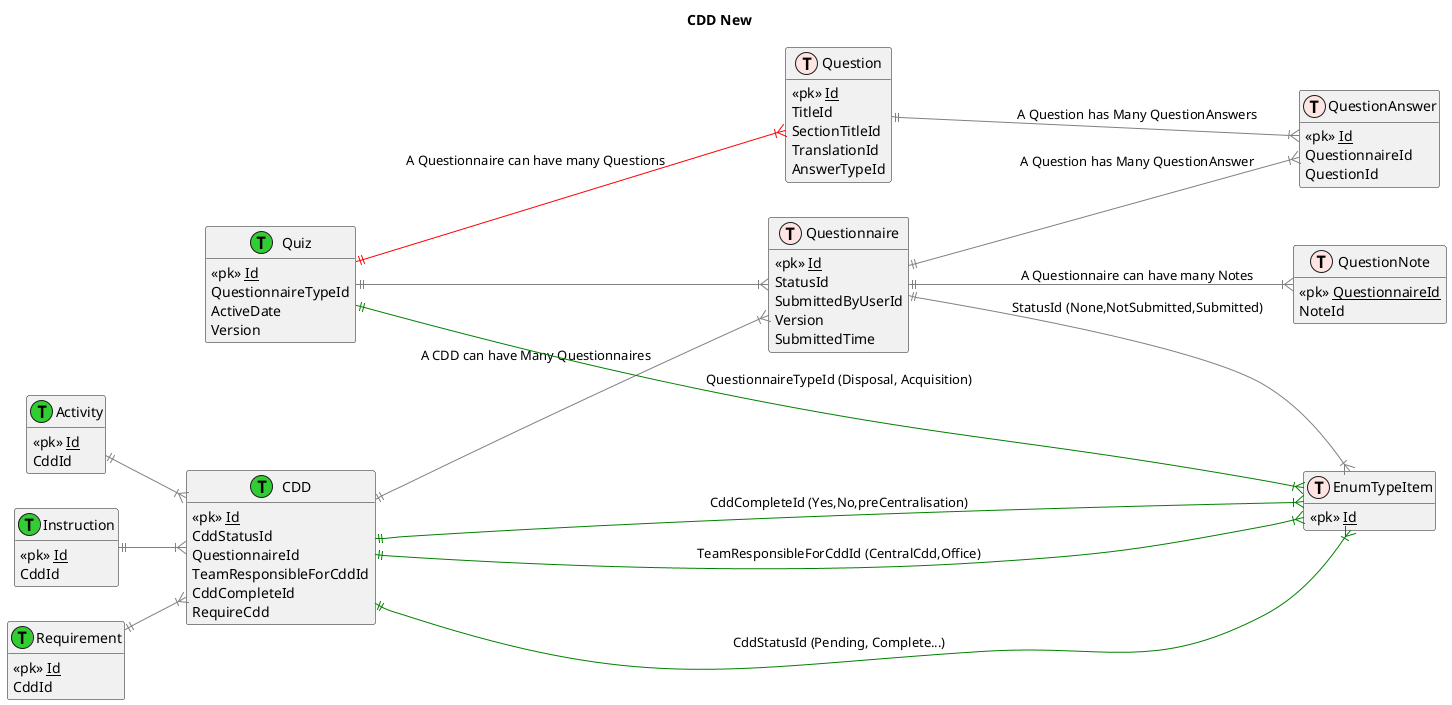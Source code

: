 @startuml

title CDD New 

left to right direction

!define newtable(x) class x << (T,LimeGreen) >> 

!define table(x) class x << (T,mistyrose) >>   
!define view(x) class x << (V,lightblue) >>   
!define table(x) class x << (T,mistyrose) >>  
!define tr(x) class x << (R,red) >>  
!define tf(x) class x << (F,darkorange) >>   
!define af(x) class x << (F,white) >>   
!define fn(x) class x << (F,plum) >>   
!define fs(x) class x << (F,tan) >>   
!define ft(x) class x << (F,wheat) >>   
!define if(x) class x << (F,gaisboro) >>   
!define p(x) class x << (P,indianred) >>   
!define pc(x) class x << (P,lemonshiffon) >>   
!define x(x) class x << (P,linen) >>     
!define primary_key(x) <<pk>> <u>x</u>
!define foreign_key(x) <<fk>> <b>x</b>
!define link( k, y) k }--||  y
hide methods   
hide stereotypes  
skinparam classarrowcolor gray  

newtable( Activity)
{
    primary_key(Id)
    CddId
}

newtable( Instruction)
{
    primary_key(Id)
    CddId
}

newtable( Requirement)
{
    primary_key(Id)
    CddId
}

table(EnumTypeItem)
{
    primary_key(Id)
}

newtable( Quiz)
{
    primary_key(Id)
    QuestionnaireTypeId
    ActiveDate
    Version
}

table( Questionnaire)
{
    primary_key(Id)
    StatusId
    SubmittedByUserId
    Version
    SubmittedTime
}

table( Question)
{
    primary_key(Id)
    TitleId
    SectionTitleId
    TranslationId
    AnswerTypeId
}

table( QuestionAnswer)
{
    primary_key(Id)
    QuestionnaireId 
    QuestionId
}

table( QuestionNote)
{
    primary_key(QuestionnaireId)
    NoteId
}

newtable( CDD)
{
    primary_key(Id)
    CddStatusId
    QuestionnaireId
    TeamResponsibleForCddId
    CddCompleteId
    RequireCdd
}

Activity ||--|{ CDD
Instruction ||--|{ CDD
Requirement ||--|{ CDD

CDD ||--|{ EnumTypeItem #line:green; : CddStatusId (Pending, Complete...)
CDD ||--|{ Questionnaire : A CDD can have Many Questionnaires
CDD ||--|{ EnumTypeItem #line:green; : TeamResponsibleForCddId (CentralCdd,Office)
CDD ||--|{ EnumTypeItem #line:green; : CddCompleteId (Yes,No,preCentralisation)


Questionnaire ||--|{ QuestionAnswer : A Question has Many QuestionAnswer
Questionnaire ||--|{ QuestionNote : A Questionnaire can have many Notes
Question ||--|{ QuestionAnswer : A Question has Many QuestionAnswers
Questionnaire ||--|{ EnumTypeItem : StatusId (None,NotSubmitted,Submitted)

Quiz ||--|{ Question #line:red : A Questionnaire can have many Questions
Quiz ||--|{ Questionnaire
Quiz ||--|{ EnumTypeItem #line:green; : QuestionnaireTypeId (Disposal, Acquisition)
@enduml

